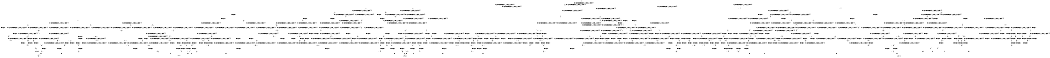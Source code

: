 digraph BCG {
size = "7, 10.5";
center = TRUE;
node [shape = circle];
0 [peripheries = 2];
0 -> 1 [label = "EX !0 !ATOMIC_EXCH_BRANCH (1, +1, TRUE, +0, 2, TRUE) !{0}"];
0 -> 2 [label = "EX !2 !ATOMIC_EXCH_BRANCH (1, +0, FALSE, +0, 3, TRUE) !{0}"];
0 -> 3 [label = "EX !1 !ATOMIC_EXCH_BRANCH (1, +0, TRUE, +0, 1, TRUE) !{0}"];
0 -> 4 [label = "EX !0 !ATOMIC_EXCH_BRANCH (1, +1, TRUE, +0, 2, TRUE) !{0}"];
1 -> 5 [label = "EX !2 !ATOMIC_EXCH_BRANCH (1, +0, FALSE, +0, 3, FALSE) !{0}"];
1 -> 6 [label = "EX !1 !ATOMIC_EXCH_BRANCH (1, +0, TRUE, +0, 1, FALSE) !{0}"];
1 -> 7 [label = "TERMINATE !0"];
2 -> 8 [label = "EX !0 !ATOMIC_EXCH_BRANCH (1, +1, TRUE, +0, 2, TRUE) !{0}"];
2 -> 9 [label = "EX !1 !ATOMIC_EXCH_BRANCH (1, +0, TRUE, +0, 1, TRUE) !{0}"];
2 -> 10 [label = "TERMINATE !2"];
2 -> 11 [label = "EX !0 !ATOMIC_EXCH_BRANCH (1, +1, TRUE, +0, 2, TRUE) !{0}"];
3 -> 3 [label = "EX !1 !ATOMIC_EXCH_BRANCH (1, +0, TRUE, +0, 1, TRUE) !{0}"];
3 -> 12 [label = "EX !0 !ATOMIC_EXCH_BRANCH (1, +1, TRUE, +0, 2, TRUE) !{0}"];
3 -> 13 [label = "EX !2 !ATOMIC_EXCH_BRANCH (1, +0, FALSE, +0, 3, TRUE) !{0}"];
3 -> 14 [label = "EX !0 !ATOMIC_EXCH_BRANCH (1, +1, TRUE, +0, 2, TRUE) !{0}"];
4 -> 15 [label = "EX !2 !ATOMIC_EXCH_BRANCH (1, +0, FALSE, +0, 3, FALSE) !{0}"];
4 -> 16 [label = "EX !1 !ATOMIC_EXCH_BRANCH (1, +0, TRUE, +0, 1, FALSE) !{0}"];
4 -> 17 [label = "TERMINATE !0"];
5 -> 18 [label = "EX !2 !ATOMIC_EXCH_BRANCH (1, +1, TRUE, +1, 1, TRUE) !{0}"];
5 -> 19 [label = "EX !1 !ATOMIC_EXCH_BRANCH (1, +0, TRUE, +0, 1, FALSE) !{0}"];
5 -> 20 [label = "TERMINATE !0"];
6 -> 21 [label = "EX !2 !ATOMIC_EXCH_BRANCH (1, +0, FALSE, +0, 3, TRUE) !{0}"];
6 -> 22 [label = "TERMINATE !0"];
6 -> 23 [label = "TERMINATE !1"];
7 -> 24 [label = "EX !2 !ATOMIC_EXCH_BRANCH (1, +0, FALSE, +0, 3, FALSE) !{1}"];
7 -> 25 [label = "EX !1 !ATOMIC_EXCH_BRANCH (1, +0, TRUE, +0, 1, FALSE) !{1}"];
7 -> 26 [label = "EX !1 !ATOMIC_EXCH_BRANCH (1, +0, TRUE, +0, 1, FALSE) !{1}"];
8 -> 27 [label = "EX !1 !ATOMIC_EXCH_BRANCH (1, +0, TRUE, +0, 1, FALSE) !{0}"];
8 -> 28 [label = "TERMINATE !0"];
8 -> 29 [label = "TERMINATE !2"];
9 -> 9 [label = "EX !1 !ATOMIC_EXCH_BRANCH (1, +0, TRUE, +0, 1, TRUE) !{0}"];
9 -> 30 [label = "EX !0 !ATOMIC_EXCH_BRANCH (1, +1, TRUE, +0, 2, TRUE) !{0}"];
9 -> 31 [label = "TERMINATE !2"];
9 -> 32 [label = "EX !0 !ATOMIC_EXCH_BRANCH (1, +1, TRUE, +0, 2, TRUE) !{0}"];
10 -> 33 [label = "EX !0 !ATOMIC_EXCH_BRANCH (1, +1, TRUE, +0, 2, TRUE) !{0}"];
10 -> 34 [label = "EX !1 !ATOMIC_EXCH_BRANCH (1, +0, TRUE, +0, 1, TRUE) !{0}"];
10 -> 35 [label = "EX !0 !ATOMIC_EXCH_BRANCH (1, +1, TRUE, +0, 2, TRUE) !{0}"];
11 -> 36 [label = "EX !1 !ATOMIC_EXCH_BRANCH (1, +0, TRUE, +0, 1, FALSE) !{0}"];
11 -> 37 [label = "TERMINATE !0"];
11 -> 38 [label = "TERMINATE !2"];
12 -> 6 [label = "EX !1 !ATOMIC_EXCH_BRANCH (1, +0, TRUE, +0, 1, FALSE) !{0}"];
12 -> 39 [label = "EX !2 !ATOMIC_EXCH_BRANCH (1, +0, FALSE, +0, 3, FALSE) !{0}"];
12 -> 40 [label = "TERMINATE !0"];
13 -> 9 [label = "EX !1 !ATOMIC_EXCH_BRANCH (1, +0, TRUE, +0, 1, TRUE) !{0}"];
13 -> 30 [label = "EX !0 !ATOMIC_EXCH_BRANCH (1, +1, TRUE, +0, 2, TRUE) !{0}"];
13 -> 31 [label = "TERMINATE !2"];
13 -> 32 [label = "EX !0 !ATOMIC_EXCH_BRANCH (1, +1, TRUE, +0, 2, TRUE) !{0}"];
14 -> 16 [label = "EX !1 !ATOMIC_EXCH_BRANCH (1, +0, TRUE, +0, 1, FALSE) !{0}"];
14 -> 41 [label = "EX !2 !ATOMIC_EXCH_BRANCH (1, +0, FALSE, +0, 3, FALSE) !{0}"];
14 -> 42 [label = "TERMINATE !0"];
15 -> 43 [label = "EX !2 !ATOMIC_EXCH_BRANCH (1, +1, TRUE, +1, 1, TRUE) !{0}"];
15 -> 44 [label = "EX !1 !ATOMIC_EXCH_BRANCH (1, +0, TRUE, +0, 1, FALSE) !{0}"];
15 -> 45 [label = "TERMINATE !0"];
16 -> 46 [label = "EX !2 !ATOMIC_EXCH_BRANCH (1, +0, FALSE, +0, 3, TRUE) !{0}"];
16 -> 47 [label = "TERMINATE !0"];
16 -> 48 [label = "TERMINATE !1"];
17 -> 49 [label = "EX !2 !ATOMIC_EXCH_BRANCH (1, +0, FALSE, +0, 3, FALSE) !{1}"];
17 -> 50 [label = "EX !1 !ATOMIC_EXCH_BRANCH (1, +0, TRUE, +0, 1, FALSE) !{1}"];
18 -> 5 [label = "EX !2 !ATOMIC_EXCH_BRANCH (1, +0, FALSE, +0, 3, FALSE) !{0}"];
18 -> 51 [label = "EX !1 !ATOMIC_EXCH_BRANCH (1, +0, TRUE, +0, 1, FALSE) !{0}"];
18 -> 52 [label = "TERMINATE !0"];
19 -> 53 [label = "EX !2 !ATOMIC_EXCH_BRANCH (1, +1, TRUE, +1, 1, FALSE) !{0}"];
19 -> 54 [label = "TERMINATE !0"];
19 -> 55 [label = "TERMINATE !1"];
20 -> 56 [label = "EX !2 !ATOMIC_EXCH_BRANCH (1, +1, TRUE, +1, 1, TRUE) !{1}"];
20 -> 57 [label = "EX !1 !ATOMIC_EXCH_BRANCH (1, +0, TRUE, +0, 1, FALSE) !{1}"];
20 -> 58 [label = "EX !1 !ATOMIC_EXCH_BRANCH (1, +0, TRUE, +0, 1, FALSE) !{1}"];
21 -> 59 [label = "TERMINATE !0"];
21 -> 60 [label = "TERMINATE !2"];
21 -> 61 [label = "TERMINATE !1"];
22 -> 62 [label = "EX !2 !ATOMIC_EXCH_BRANCH (1, +0, FALSE, +0, 3, TRUE) !{1}"];
22 -> 63 [label = "TERMINATE !1"];
23 -> 64 [label = "EX !2 !ATOMIC_EXCH_BRANCH (1, +0, FALSE, +0, 3, TRUE) !{0}"];
23 -> 65 [label = "TERMINATE !0"];
24 -> 56 [label = "EX !2 !ATOMIC_EXCH_BRANCH (1, +1, TRUE, +1, 1, TRUE) !{1}"];
24 -> 57 [label = "EX !1 !ATOMIC_EXCH_BRANCH (1, +0, TRUE, +0, 1, FALSE) !{1}"];
24 -> 58 [label = "EX !1 !ATOMIC_EXCH_BRANCH (1, +0, TRUE, +0, 1, FALSE) !{1}"];
25 -> 62 [label = "EX !2 !ATOMIC_EXCH_BRANCH (1, +0, FALSE, +0, 3, TRUE) !{1}"];
25 -> 63 [label = "TERMINATE !1"];
26 -> 66 [label = "EX !2 !ATOMIC_EXCH_BRANCH (1, +0, FALSE, +0, 3, TRUE) !{1}"];
26 -> 67 [label = "TERMINATE !1"];
27 -> 59 [label = "TERMINATE !0"];
27 -> 60 [label = "TERMINATE !2"];
27 -> 61 [label = "TERMINATE !1"];
28 -> 68 [label = "EX !1 !ATOMIC_EXCH_BRANCH (1, +0, TRUE, +0, 1, FALSE) !{1}"];
28 -> 69 [label = "TERMINATE !2"];
28 -> 70 [label = "EX !1 !ATOMIC_EXCH_BRANCH (1, +0, TRUE, +0, 1, FALSE) !{1}"];
29 -> 71 [label = "EX !1 !ATOMIC_EXCH_BRANCH (1, +0, TRUE, +0, 1, FALSE) !{0}"];
29 -> 72 [label = "TERMINATE !0"];
30 -> 27 [label = "EX !1 !ATOMIC_EXCH_BRANCH (1, +0, TRUE, +0, 1, FALSE) !{0}"];
30 -> 73 [label = "TERMINATE !0"];
30 -> 74 [label = "TERMINATE !2"];
31 -> 34 [label = "EX !1 !ATOMIC_EXCH_BRANCH (1, +0, TRUE, +0, 1, TRUE) !{0}"];
31 -> 75 [label = "EX !0 !ATOMIC_EXCH_BRANCH (1, +1, TRUE, +0, 2, TRUE) !{0}"];
31 -> 76 [label = "EX !0 !ATOMIC_EXCH_BRANCH (1, +1, TRUE, +0, 2, TRUE) !{0}"];
32 -> 36 [label = "EX !1 !ATOMIC_EXCH_BRANCH (1, +0, TRUE, +0, 1, FALSE) !{0}"];
32 -> 77 [label = "TERMINATE !0"];
32 -> 78 [label = "TERMINATE !2"];
33 -> 71 [label = "EX !1 !ATOMIC_EXCH_BRANCH (1, +0, TRUE, +0, 1, FALSE) !{0}"];
33 -> 72 [label = "TERMINATE !0"];
34 -> 34 [label = "EX !1 !ATOMIC_EXCH_BRANCH (1, +0, TRUE, +0, 1, TRUE) !{0}"];
34 -> 75 [label = "EX !0 !ATOMIC_EXCH_BRANCH (1, +1, TRUE, +0, 2, TRUE) !{0}"];
34 -> 76 [label = "EX !0 !ATOMIC_EXCH_BRANCH (1, +1, TRUE, +0, 2, TRUE) !{0}"];
35 -> 79 [label = "EX !1 !ATOMIC_EXCH_BRANCH (1, +0, TRUE, +0, 1, FALSE) !{0}"];
35 -> 80 [label = "TERMINATE !0"];
36 -> 81 [label = "TERMINATE !0"];
36 -> 82 [label = "TERMINATE !2"];
36 -> 83 [label = "TERMINATE !1"];
37 -> 84 [label = "EX !1 !ATOMIC_EXCH_BRANCH (1, +0, TRUE, +0, 1, FALSE) !{1}"];
37 -> 85 [label = "TERMINATE !2"];
38 -> 79 [label = "EX !1 !ATOMIC_EXCH_BRANCH (1, +0, TRUE, +0, 1, FALSE) !{0}"];
38 -> 80 [label = "TERMINATE !0"];
39 -> 19 [label = "EX !1 !ATOMIC_EXCH_BRANCH (1, +0, TRUE, +0, 1, FALSE) !{0}"];
39 -> 86 [label = "EX !2 !ATOMIC_EXCH_BRANCH (1, +1, TRUE, +1, 1, TRUE) !{0}"];
39 -> 87 [label = "TERMINATE !0"];
40 -> 25 [label = "EX !1 !ATOMIC_EXCH_BRANCH (1, +0, TRUE, +0, 1, FALSE) !{1}"];
40 -> 88 [label = "EX !2 !ATOMIC_EXCH_BRANCH (1, +0, FALSE, +0, 3, FALSE) !{1}"];
40 -> 26 [label = "EX !1 !ATOMIC_EXCH_BRANCH (1, +0, TRUE, +0, 1, FALSE) !{1}"];
41 -> 44 [label = "EX !1 !ATOMIC_EXCH_BRANCH (1, +0, TRUE, +0, 1, FALSE) !{0}"];
41 -> 89 [label = "EX !2 !ATOMIC_EXCH_BRANCH (1, +1, TRUE, +1, 1, TRUE) !{0}"];
41 -> 90 [label = "TERMINATE !0"];
42 -> 50 [label = "EX !1 !ATOMIC_EXCH_BRANCH (1, +0, TRUE, +0, 1, FALSE) !{1}"];
42 -> 91 [label = "EX !2 !ATOMIC_EXCH_BRANCH (1, +0, FALSE, +0, 3, FALSE) !{1}"];
43 -> 15 [label = "EX !2 !ATOMIC_EXCH_BRANCH (1, +0, FALSE, +0, 3, FALSE) !{0}"];
43 -> 92 [label = "EX !1 !ATOMIC_EXCH_BRANCH (1, +0, TRUE, +0, 1, FALSE) !{0}"];
43 -> 93 [label = "TERMINATE !0"];
44 -> 94 [label = "EX !2 !ATOMIC_EXCH_BRANCH (1, +1, TRUE, +1, 1, FALSE) !{0}"];
44 -> 95 [label = "TERMINATE !0"];
44 -> 96 [label = "TERMINATE !1"];
45 -> 97 [label = "EX !2 !ATOMIC_EXCH_BRANCH (1, +1, TRUE, +1, 1, TRUE) !{1}"];
45 -> 98 [label = "EX !1 !ATOMIC_EXCH_BRANCH (1, +0, TRUE, +0, 1, FALSE) !{1}"];
46 -> 81 [label = "TERMINATE !0"];
46 -> 82 [label = "TERMINATE !2"];
46 -> 83 [label = "TERMINATE !1"];
47 -> 99 [label = "EX !2 !ATOMIC_EXCH_BRANCH (1, +0, FALSE, +0, 3, TRUE) !{1}"];
47 -> 100 [label = "TERMINATE !1"];
48 -> 101 [label = "EX !2 !ATOMIC_EXCH_BRANCH (1, +0, FALSE, +0, 3, TRUE) !{0}"];
48 -> 102 [label = "TERMINATE !0"];
49 -> 97 [label = "EX !2 !ATOMIC_EXCH_BRANCH (1, +1, TRUE, +1, 1, TRUE) !{1}"];
49 -> 98 [label = "EX !1 !ATOMIC_EXCH_BRANCH (1, +0, TRUE, +0, 1, FALSE) !{1}"];
50 -> 99 [label = "EX !2 !ATOMIC_EXCH_BRANCH (1, +0, FALSE, +0, 3, TRUE) !{1}"];
50 -> 100 [label = "TERMINATE !1"];
51 -> 21 [label = "EX !2 !ATOMIC_EXCH_BRANCH (1, +0, FALSE, +0, 3, TRUE) !{0}"];
51 -> 103 [label = "TERMINATE !0"];
51 -> 104 [label = "TERMINATE !1"];
52 -> 24 [label = "EX !2 !ATOMIC_EXCH_BRANCH (1, +0, FALSE, +0, 3, FALSE) !{1}"];
52 -> 105 [label = "EX !1 !ATOMIC_EXCH_BRANCH (1, +0, TRUE, +0, 1, FALSE) !{1}"];
52 -> 106 [label = "EX !1 !ATOMIC_EXCH_BRANCH (1, +0, TRUE, +0, 1, FALSE) !{1}"];
53 -> 107 [label = "TERMINATE !0"];
53 -> 108 [label = "TERMINATE !2"];
53 -> 109 [label = "TERMINATE !1"];
54 -> 110 [label = "EX !2 !ATOMIC_EXCH_BRANCH (1, +1, TRUE, +1, 1, FALSE) !{1}"];
54 -> 111 [label = "TERMINATE !1"];
55 -> 112 [label = "EX !2 !ATOMIC_EXCH_BRANCH (1, +1, TRUE, +1, 1, FALSE) !{0}"];
55 -> 113 [label = "TERMINATE !0"];
56 -> 24 [label = "EX !2 !ATOMIC_EXCH_BRANCH (1, +0, FALSE, +0, 3, FALSE) !{1}"];
56 -> 105 [label = "EX !1 !ATOMIC_EXCH_BRANCH (1, +0, TRUE, +0, 1, FALSE) !{1}"];
56 -> 106 [label = "EX !1 !ATOMIC_EXCH_BRANCH (1, +0, TRUE, +0, 1, FALSE) !{1}"];
57 -> 110 [label = "EX !2 !ATOMIC_EXCH_BRANCH (1, +1, TRUE, +1, 1, FALSE) !{1}"];
57 -> 111 [label = "TERMINATE !1"];
58 -> 114 [label = "EX !2 !ATOMIC_EXCH_BRANCH (1, +1, TRUE, +1, 1, FALSE) !{1}"];
58 -> 115 [label = "TERMINATE !1"];
59 -> 116 [label = "TERMINATE !2"];
59 -> 117 [label = "TERMINATE !1"];
60 -> 118 [label = "TERMINATE !0"];
60 -> 119 [label = "TERMINATE !1"];
61 -> 120 [label = "TERMINATE !0"];
61 -> 121 [label = "TERMINATE !2"];
62 -> 116 [label = "TERMINATE !2"];
62 -> 117 [label = "TERMINATE !1"];
63 -> 122 [label = "EX !2 !ATOMIC_EXCH_BRANCH (1, +0, FALSE, +0, 3, TRUE) !{2}"];
63 -> 123 [label = "EX !2 !ATOMIC_EXCH_BRANCH (1, +0, FALSE, +0, 3, TRUE) !{2}"];
64 -> 120 [label = "TERMINATE !0"];
64 -> 121 [label = "TERMINATE !2"];
65 -> 122 [label = "EX !2 !ATOMIC_EXCH_BRANCH (1, +0, FALSE, +0, 3, TRUE) !{2}"];
65 -> 123 [label = "EX !2 !ATOMIC_EXCH_BRANCH (1, +0, FALSE, +0, 3, TRUE) !{2}"];
66 -> 124 [label = "TERMINATE !2"];
66 -> 125 [label = "TERMINATE !1"];
67 -> 126 [label = "EX !2 !ATOMIC_EXCH_BRANCH (1, +0, FALSE, +0, 3, TRUE) !{2}"];
68 -> 116 [label = "TERMINATE !2"];
68 -> 117 [label = "TERMINATE !1"];
69 -> 127 [label = "EX !1 !ATOMIC_EXCH_BRANCH (1, +0, TRUE, +0, 1, FALSE) !{1}"];
69 -> 128 [label = "EX !1 !ATOMIC_EXCH_BRANCH (1, +0, TRUE, +0, 1, FALSE) !{1}"];
70 -> 124 [label = "TERMINATE !2"];
70 -> 125 [label = "TERMINATE !1"];
71 -> 118 [label = "TERMINATE !0"];
71 -> 119 [label = "TERMINATE !1"];
72 -> 129 [label = "EX !1 !ATOMIC_EXCH_BRANCH (1, +0, TRUE, +0, 1, FALSE) !{2}"];
73 -> 68 [label = "EX !1 !ATOMIC_EXCH_BRANCH (1, +0, TRUE, +0, 1, FALSE) !{1}"];
73 -> 130 [label = "TERMINATE !2"];
73 -> 70 [label = "EX !1 !ATOMIC_EXCH_BRANCH (1, +0, TRUE, +0, 1, FALSE) !{1}"];
74 -> 71 [label = "EX !1 !ATOMIC_EXCH_BRANCH (1, +0, TRUE, +0, 1, FALSE) !{0}"];
74 -> 131 [label = "TERMINATE !0"];
75 -> 71 [label = "EX !1 !ATOMIC_EXCH_BRANCH (1, +0, TRUE, +0, 1, FALSE) !{0}"];
75 -> 131 [label = "TERMINATE !0"];
76 -> 79 [label = "EX !1 !ATOMIC_EXCH_BRANCH (1, +0, TRUE, +0, 1, FALSE) !{0}"];
76 -> 132 [label = "TERMINATE !0"];
77 -> 84 [label = "EX !1 !ATOMIC_EXCH_BRANCH (1, +0, TRUE, +0, 1, FALSE) !{1}"];
77 -> 133 [label = "TERMINATE !2"];
78 -> 79 [label = "EX !1 !ATOMIC_EXCH_BRANCH (1, +0, TRUE, +0, 1, FALSE) !{0}"];
78 -> 132 [label = "TERMINATE !0"];
79 -> 134 [label = "TERMINATE !0"];
79 -> 135 [label = "TERMINATE !1"];
80 -> 136 [label = "EX !1 !ATOMIC_EXCH_BRANCH (1, +0, TRUE, +0, 1, FALSE) !{2}"];
81 -> 137 [label = "TERMINATE !2"];
81 -> 138 [label = "TERMINATE !1"];
82 -> 134 [label = "TERMINATE !0"];
82 -> 135 [label = "TERMINATE !1"];
83 -> 139 [label = "TERMINATE !0"];
83 -> 140 [label = "TERMINATE !2"];
84 -> 137 [label = "TERMINATE !2"];
84 -> 138 [label = "TERMINATE !1"];
85 -> 141 [label = "EX !1 !ATOMIC_EXCH_BRANCH (1, +0, TRUE, +0, 1, FALSE) !{1}"];
86 -> 51 [label = "EX !1 !ATOMIC_EXCH_BRANCH (1, +0, TRUE, +0, 1, FALSE) !{0}"];
86 -> 39 [label = "EX !2 !ATOMIC_EXCH_BRANCH (1, +0, FALSE, +0, 3, FALSE) !{0}"];
86 -> 142 [label = "TERMINATE !0"];
87 -> 57 [label = "EX !1 !ATOMIC_EXCH_BRANCH (1, +0, TRUE, +0, 1, FALSE) !{1}"];
87 -> 143 [label = "EX !2 !ATOMIC_EXCH_BRANCH (1, +1, TRUE, +1, 1, TRUE) !{1}"];
87 -> 58 [label = "EX !1 !ATOMIC_EXCH_BRANCH (1, +0, TRUE, +0, 1, FALSE) !{1}"];
88 -> 57 [label = "EX !1 !ATOMIC_EXCH_BRANCH (1, +0, TRUE, +0, 1, FALSE) !{1}"];
88 -> 143 [label = "EX !2 !ATOMIC_EXCH_BRANCH (1, +1, TRUE, +1, 1, TRUE) !{1}"];
88 -> 58 [label = "EX !1 !ATOMIC_EXCH_BRANCH (1, +0, TRUE, +0, 1, FALSE) !{1}"];
89 -> 92 [label = "EX !1 !ATOMIC_EXCH_BRANCH (1, +0, TRUE, +0, 1, FALSE) !{0}"];
89 -> 41 [label = "EX !2 !ATOMIC_EXCH_BRANCH (1, +0, FALSE, +0, 3, FALSE) !{0}"];
89 -> 144 [label = "TERMINATE !0"];
90 -> 98 [label = "EX !1 !ATOMIC_EXCH_BRANCH (1, +0, TRUE, +0, 1, FALSE) !{1}"];
90 -> 145 [label = "EX !2 !ATOMIC_EXCH_BRANCH (1, +1, TRUE, +1, 1, TRUE) !{1}"];
91 -> 98 [label = "EX !1 !ATOMIC_EXCH_BRANCH (1, +0, TRUE, +0, 1, FALSE) !{1}"];
91 -> 145 [label = "EX !2 !ATOMIC_EXCH_BRANCH (1, +1, TRUE, +1, 1, TRUE) !{1}"];
92 -> 46 [label = "EX !2 !ATOMIC_EXCH_BRANCH (1, +0, FALSE, +0, 3, TRUE) !{0}"];
92 -> 146 [label = "TERMINATE !0"];
92 -> 147 [label = "TERMINATE !1"];
93 -> 49 [label = "EX !2 !ATOMIC_EXCH_BRANCH (1, +0, FALSE, +0, 3, FALSE) !{1}"];
93 -> 148 [label = "EX !1 !ATOMIC_EXCH_BRANCH (1, +0, TRUE, +0, 1, FALSE) !{1}"];
94 -> 149 [label = "TERMINATE !0"];
94 -> 150 [label = "TERMINATE !2"];
94 -> 151 [label = "TERMINATE !1"];
95 -> 152 [label = "EX !2 !ATOMIC_EXCH_BRANCH (1, +1, TRUE, +1, 1, FALSE) !{1}"];
95 -> 153 [label = "TERMINATE !1"];
96 -> 154 [label = "EX !2 !ATOMIC_EXCH_BRANCH (1, +1, TRUE, +1, 1, FALSE) !{0}"];
96 -> 155 [label = "TERMINATE !0"];
97 -> 49 [label = "EX !2 !ATOMIC_EXCH_BRANCH (1, +0, FALSE, +0, 3, FALSE) !{1}"];
97 -> 148 [label = "EX !1 !ATOMIC_EXCH_BRANCH (1, +0, TRUE, +0, 1, FALSE) !{1}"];
98 -> 152 [label = "EX !2 !ATOMIC_EXCH_BRANCH (1, +1, TRUE, +1, 1, FALSE) !{1}"];
98 -> 153 [label = "TERMINATE !1"];
99 -> 137 [label = "TERMINATE !2"];
99 -> 138 [label = "TERMINATE !1"];
100 -> 156 [label = "EX !2 !ATOMIC_EXCH_BRANCH (1, +0, FALSE, +0, 3, TRUE) !{2}"];
101 -> 139 [label = "TERMINATE !0"];
101 -> 140 [label = "TERMINATE !2"];
102 -> 156 [label = "EX !2 !ATOMIC_EXCH_BRANCH (1, +0, FALSE, +0, 3, TRUE) !{2}"];
103 -> 62 [label = "EX !2 !ATOMIC_EXCH_BRANCH (1, +0, FALSE, +0, 3, TRUE) !{1}"];
103 -> 157 [label = "TERMINATE !1"];
104 -> 64 [label = "EX !2 !ATOMIC_EXCH_BRANCH (1, +0, FALSE, +0, 3, TRUE) !{0}"];
104 -> 158 [label = "TERMINATE !0"];
105 -> 62 [label = "EX !2 !ATOMIC_EXCH_BRANCH (1, +0, FALSE, +0, 3, TRUE) !{1}"];
105 -> 157 [label = "TERMINATE !1"];
106 -> 66 [label = "EX !2 !ATOMIC_EXCH_BRANCH (1, +0, FALSE, +0, 3, TRUE) !{1}"];
106 -> 159 [label = "TERMINATE !1"];
107 -> 160 [label = "TERMINATE !2"];
107 -> 161 [label = "TERMINATE !1"];
108 -> 162 [label = "TERMINATE !0"];
108 -> 163 [label = "TERMINATE !1"];
109 -> 164 [label = "TERMINATE !0"];
109 -> 165 [label = "TERMINATE !2"];
110 -> 160 [label = "TERMINATE !2"];
110 -> 161 [label = "TERMINATE !1"];
111 -> 166 [label = "EX !2 !ATOMIC_EXCH_BRANCH (1, +1, TRUE, +1, 1, FALSE) !{2}"];
111 -> 167 [label = "EX !2 !ATOMIC_EXCH_BRANCH (1, +1, TRUE, +1, 1, FALSE) !{2}"];
112 -> 164 [label = "TERMINATE !0"];
112 -> 165 [label = "TERMINATE !2"];
113 -> 166 [label = "EX !2 !ATOMIC_EXCH_BRANCH (1, +1, TRUE, +1, 1, FALSE) !{2}"];
113 -> 167 [label = "EX !2 !ATOMIC_EXCH_BRANCH (1, +1, TRUE, +1, 1, FALSE) !{2}"];
114 -> 168 [label = "TERMINATE !2"];
114 -> 169 [label = "TERMINATE !1"];
115 -> 170 [label = "EX !2 !ATOMIC_EXCH_BRANCH (1, +1, TRUE, +1, 1, FALSE) !{2}"];
116 -> 171 [label = "TERMINATE !1"];
117 -> 172 [label = "TERMINATE !2"];
118 -> 173 [label = "TERMINATE !1"];
119 -> 174 [label = "TERMINATE !0"];
120 -> 172 [label = "TERMINATE !2"];
121 -> 174 [label = "TERMINATE !0"];
122 -> 172 [label = "TERMINATE !2"];
123 -> 175 [label = "TERMINATE !2"];
124 -> 176 [label = "TERMINATE !1"];
125 -> 177 [label = "TERMINATE !2"];
126 -> 177 [label = "TERMINATE !2"];
127 -> 171 [label = "TERMINATE !1"];
128 -> 176 [label = "TERMINATE !1"];
129 -> 173 [label = "TERMINATE !1"];
130 -> 127 [label = "EX !1 !ATOMIC_EXCH_BRANCH (1, +0, TRUE, +0, 1, FALSE) !{1}"];
130 -> 128 [label = "EX !1 !ATOMIC_EXCH_BRANCH (1, +0, TRUE, +0, 1, FALSE) !{1}"];
131 -> 129 [label = "EX !1 !ATOMIC_EXCH_BRANCH (1, +0, TRUE, +0, 1, FALSE) !{2}"];
132 -> 136 [label = "EX !1 !ATOMIC_EXCH_BRANCH (1, +0, TRUE, +0, 1, FALSE) !{2}"];
133 -> 141 [label = "EX !1 !ATOMIC_EXCH_BRANCH (1, +0, TRUE, +0, 1, FALSE) !{1}"];
134 -> 178 [label = "TERMINATE !1"];
135 -> 179 [label = "TERMINATE !0"];
136 -> 178 [label = "TERMINATE !1"];
137 -> 180 [label = "TERMINATE !1"];
138 -> 181 [label = "TERMINATE !2"];
139 -> 181 [label = "TERMINATE !2"];
140 -> 179 [label = "TERMINATE !0"];
141 -> 180 [label = "TERMINATE !1"];
142 -> 105 [label = "EX !1 !ATOMIC_EXCH_BRANCH (1, +0, TRUE, +0, 1, FALSE) !{1}"];
142 -> 88 [label = "EX !2 !ATOMIC_EXCH_BRANCH (1, +0, FALSE, +0, 3, FALSE) !{1}"];
142 -> 106 [label = "EX !1 !ATOMIC_EXCH_BRANCH (1, +0, TRUE, +0, 1, FALSE) !{1}"];
143 -> 105 [label = "EX !1 !ATOMIC_EXCH_BRANCH (1, +0, TRUE, +0, 1, FALSE) !{1}"];
143 -> 88 [label = "EX !2 !ATOMIC_EXCH_BRANCH (1, +0, FALSE, +0, 3, FALSE) !{1}"];
143 -> 106 [label = "EX !1 !ATOMIC_EXCH_BRANCH (1, +0, TRUE, +0, 1, FALSE) !{1}"];
144 -> 148 [label = "EX !1 !ATOMIC_EXCH_BRANCH (1, +0, TRUE, +0, 1, FALSE) !{1}"];
144 -> 91 [label = "EX !2 !ATOMIC_EXCH_BRANCH (1, +0, FALSE, +0, 3, FALSE) !{1}"];
145 -> 148 [label = "EX !1 !ATOMIC_EXCH_BRANCH (1, +0, TRUE, +0, 1, FALSE) !{1}"];
145 -> 91 [label = "EX !2 !ATOMIC_EXCH_BRANCH (1, +0, FALSE, +0, 3, FALSE) !{1}"];
146 -> 99 [label = "EX !2 !ATOMIC_EXCH_BRANCH (1, +0, FALSE, +0, 3, TRUE) !{1}"];
146 -> 182 [label = "TERMINATE !1"];
147 -> 101 [label = "EX !2 !ATOMIC_EXCH_BRANCH (1, +0, FALSE, +0, 3, TRUE) !{0}"];
147 -> 183 [label = "TERMINATE !0"];
148 -> 99 [label = "EX !2 !ATOMIC_EXCH_BRANCH (1, +0, FALSE, +0, 3, TRUE) !{1}"];
148 -> 182 [label = "TERMINATE !1"];
149 -> 184 [label = "TERMINATE !2"];
149 -> 185 [label = "TERMINATE !1"];
150 -> 186 [label = "TERMINATE !0"];
150 -> 187 [label = "TERMINATE !1"];
151 -> 188 [label = "TERMINATE !0"];
151 -> 189 [label = "TERMINATE !2"];
152 -> 184 [label = "TERMINATE !2"];
152 -> 185 [label = "TERMINATE !1"];
153 -> 190 [label = "EX !2 !ATOMIC_EXCH_BRANCH (1, +1, TRUE, +1, 1, FALSE) !{2}"];
154 -> 188 [label = "TERMINATE !0"];
154 -> 189 [label = "TERMINATE !2"];
155 -> 190 [label = "EX !2 !ATOMIC_EXCH_BRANCH (1, +1, TRUE, +1, 1, FALSE) !{2}"];
156 -> 181 [label = "TERMINATE !2"];
157 -> 122 [label = "EX !2 !ATOMIC_EXCH_BRANCH (1, +0, FALSE, +0, 3, TRUE) !{2}"];
157 -> 123 [label = "EX !2 !ATOMIC_EXCH_BRANCH (1, +0, FALSE, +0, 3, TRUE) !{2}"];
158 -> 122 [label = "EX !2 !ATOMIC_EXCH_BRANCH (1, +0, FALSE, +0, 3, TRUE) !{2}"];
158 -> 123 [label = "EX !2 !ATOMIC_EXCH_BRANCH (1, +0, FALSE, +0, 3, TRUE) !{2}"];
159 -> 126 [label = "EX !2 !ATOMIC_EXCH_BRANCH (1, +0, FALSE, +0, 3, TRUE) !{2}"];
160 -> 191 [label = "TERMINATE !1"];
161 -> 192 [label = "TERMINATE !2"];
162 -> 193 [label = "TERMINATE !1"];
163 -> 194 [label = "TERMINATE !0"];
164 -> 192 [label = "TERMINATE !2"];
165 -> 194 [label = "TERMINATE !0"];
166 -> 192 [label = "TERMINATE !2"];
167 -> 195 [label = "TERMINATE !2"];
168 -> 196 [label = "TERMINATE !1"];
169 -> 197 [label = "TERMINATE !2"];
170 -> 197 [label = "TERMINATE !2"];
171 -> 198 [label = "exit"];
172 -> 198 [label = "exit"];
173 -> 198 [label = "exit"];
174 -> 198 [label = "exit"];
175 -> 199 [label = "exit"];
176 -> 200 [label = "exit"];
177 -> 200 [label = "exit"];
178 -> 201 [label = "exit"];
179 -> 201 [label = "exit"];
180 -> 201 [label = "exit"];
181 -> 201 [label = "exit"];
182 -> 156 [label = "EX !2 !ATOMIC_EXCH_BRANCH (1, +0, FALSE, +0, 3, TRUE) !{2}"];
183 -> 156 [label = "EX !2 !ATOMIC_EXCH_BRANCH (1, +0, FALSE, +0, 3, TRUE) !{2}"];
184 -> 202 [label = "TERMINATE !1"];
185 -> 203 [label = "TERMINATE !2"];
186 -> 204 [label = "TERMINATE !1"];
187 -> 205 [label = "TERMINATE !0"];
188 -> 203 [label = "TERMINATE !2"];
189 -> 205 [label = "TERMINATE !0"];
190 -> 203 [label = "TERMINATE !2"];
191 -> 198 [label = "exit"];
192 -> 198 [label = "exit"];
193 -> 198 [label = "exit"];
194 -> 198 [label = "exit"];
195 -> 199 [label = "exit"];
196 -> 200 [label = "exit"];
197 -> 200 [label = "exit"];
202 -> 201 [label = "exit"];
203 -> 201 [label = "exit"];
204 -> 201 [label = "exit"];
205 -> 201 [label = "exit"];
}
